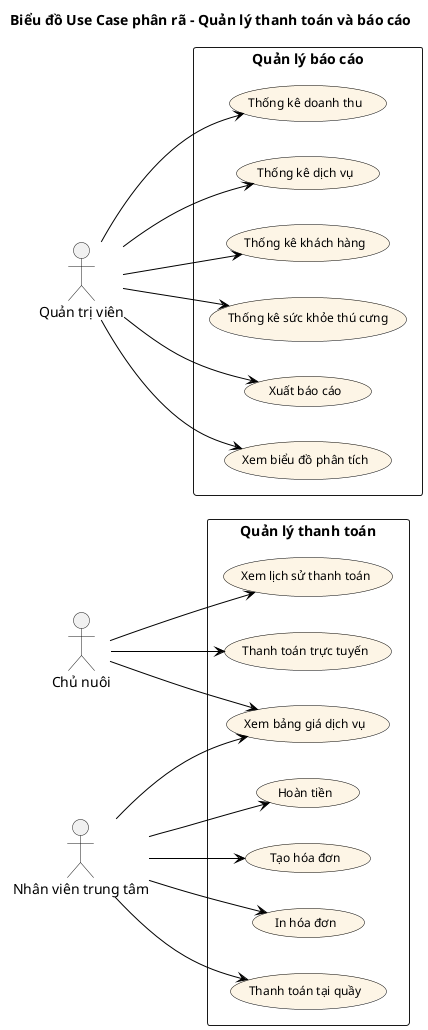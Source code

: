 @startuml payment-report-usecase
title Biểu đồ Use Case phân rã - Quản lý thanh toán và báo cáo
left to right direction
skinparam packageStyle rectangle
skinparam usecase {
  BackgroundColor #FDF5E6
  BorderColor Black
  ArrowColor Black
  FontSize 12
}

actor "Chủ nuôi" as Owner
actor "Nhân viên trung tâm" as Staff
actor "Quản trị viên" as Admin

rectangle "Quản lý thanh toán" {
  usecase "Xem bảng giá dịch vụ" as UC1
  usecase "Tạo hóa đơn" as UC2
  usecase "Thanh toán trực tuyến" as UC3
  usecase "Thanh toán tại quầy" as UC4
  usecase "Xem lịch sử thanh toán" as UC5
  usecase "In hóa đơn" as UC6
  usecase "Hoàn tiền" as UC7
}

rectangle "Quản lý báo cáo" {
  usecase "Thống kê doanh thu" as UC8
  usecase "Thống kê dịch vụ" as UC9
  usecase "Thống kê khách hàng" as UC10
  usecase "Thống kê sức khỏe thú cưng" as UC11
  usecase "Xuất báo cáo" as UC12
  usecase "Xem biểu đồ phân tích" as UC13
}

Owner --> UC1
Owner --> UC3
Owner --> UC5

Staff --> UC1
Staff --> UC2
Staff --> UC4
Staff --> UC6
Staff --> UC7

Admin --> UC8
Admin --> UC9
Admin --> UC10
Admin --> UC11
Admin --> UC12
Admin --> UC13
@enduml 